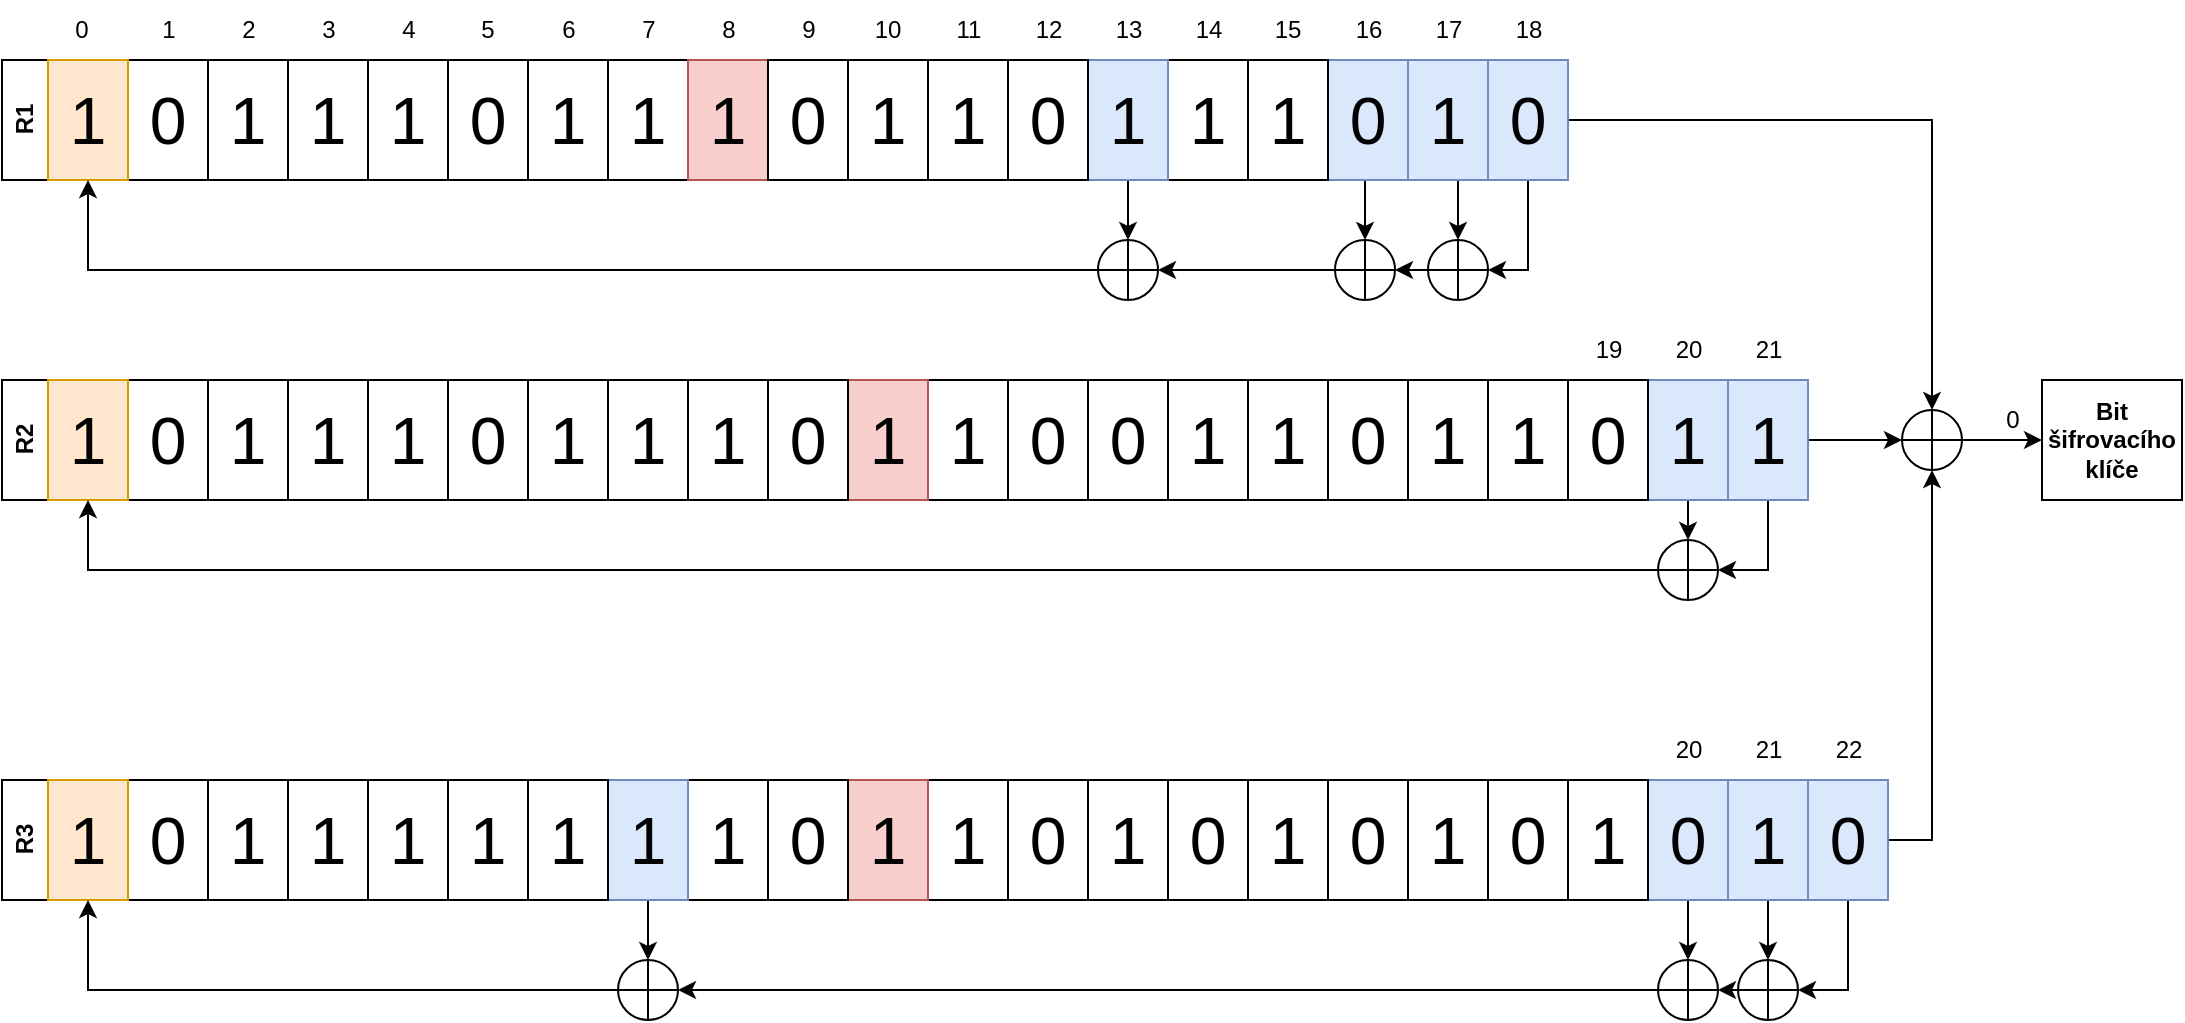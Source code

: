 <mxfile version="23.1.3" type="device">
  <diagram name="Stránka-1" id="olOWt7uCHdRaO86nPjoj">
    <mxGraphModel dx="1434" dy="759" grid="1" gridSize="10" guides="1" tooltips="1" connect="1" arrows="1" fold="1" page="1" pageScale="1" pageWidth="827" pageHeight="1169" math="0" shadow="0">
      <root>
        <mxCell id="0" />
        <mxCell id="1" parent="0" />
        <mxCell id="4GWG__iaIDDm-0D2_337-187" style="edgeStyle=orthogonalEdgeStyle;rounded=0;orthogonalLoop=1;jettySize=auto;html=1;exitX=1;exitY=0.5;exitDx=0;exitDy=0;entryX=0;entryY=0.5;entryDx=0;entryDy=0;" parent="1" source="4GWG__iaIDDm-0D2_337-28" target="4GWG__iaIDDm-0D2_337-184" edge="1">
          <mxGeometry relative="1" as="geometry" />
        </mxCell>
        <mxCell id="4GWG__iaIDDm-0D2_337-28" value="R2" style="swimlane;horizontal=0;whiteSpace=wrap;html=1;container=0;" parent="1" vertex="1">
          <mxGeometry x="180" y="550" width="900" height="60" as="geometry" />
        </mxCell>
        <mxCell id="4GWG__iaIDDm-0D2_337-46" value="0" style="rounded=0;whiteSpace=wrap;html=1;fontSize=33;container=0;" parent="1" vertex="1">
          <mxGeometry x="243" y="550" width="40" height="60" as="geometry" />
        </mxCell>
        <mxCell id="4GWG__iaIDDm-0D2_337-47" value="1" style="rounded=0;whiteSpace=wrap;html=1;fontSize=33;container=0;" parent="1" vertex="1">
          <mxGeometry x="283" y="550" width="40" height="60" as="geometry" />
        </mxCell>
        <mxCell id="4GWG__iaIDDm-0D2_337-186" style="edgeStyle=orthogonalEdgeStyle;rounded=0;orthogonalLoop=1;jettySize=auto;html=1;exitX=1;exitY=0.5;exitDx=0;exitDy=0;entryX=0.5;entryY=1;entryDx=0;entryDy=0;" parent="1" source="4GWG__iaIDDm-0D2_337-74" target="4GWG__iaIDDm-0D2_337-184" edge="1">
          <mxGeometry relative="1" as="geometry" />
        </mxCell>
        <mxCell id="4GWG__iaIDDm-0D2_337-74" value="R3" style="swimlane;horizontal=0;whiteSpace=wrap;html=1;container=0;" parent="1" vertex="1">
          <mxGeometry x="180" y="750" width="943" height="60" as="geometry" />
        </mxCell>
        <mxCell id="4GWG__iaIDDm-0D2_337-92" value="0" style="rounded=0;whiteSpace=wrap;html=1;fontSize=33;container=0;" parent="1" vertex="1">
          <mxGeometry x="243" y="750" width="40" height="60" as="geometry" />
        </mxCell>
        <mxCell id="4GWG__iaIDDm-0D2_337-93" value="1" style="rounded=0;whiteSpace=wrap;html=1;fontSize=33;container=0;" parent="1" vertex="1">
          <mxGeometry x="283" y="750" width="40" height="60" as="geometry" />
        </mxCell>
        <mxCell id="4GWG__iaIDDm-0D2_337-75" value="1" style="rounded=0;whiteSpace=wrap;html=1;fontSize=33;container=0;fillColor=#ffe6cc;strokeColor=#d79b00;" parent="1" vertex="1">
          <mxGeometry x="203" y="750" width="40" height="60" as="geometry" />
        </mxCell>
        <mxCell id="4GWG__iaIDDm-0D2_337-76" value="1" style="rounded=0;whiteSpace=wrap;html=1;fontSize=33;container=0;" parent="1" vertex="1">
          <mxGeometry x="323" y="750" width="40" height="60" as="geometry" />
        </mxCell>
        <mxCell id="4GWG__iaIDDm-0D2_337-77" value="1" style="rounded=0;whiteSpace=wrap;html=1;fontSize=33;container=0;" parent="1" vertex="1">
          <mxGeometry x="363" y="750" width="40" height="60" as="geometry" />
        </mxCell>
        <mxCell id="4GWG__iaIDDm-0D2_337-175" style="edgeStyle=orthogonalEdgeStyle;rounded=0;orthogonalLoop=1;jettySize=auto;html=1;exitX=0.5;exitY=1;exitDx=0;exitDy=0;entryX=0.5;entryY=0;entryDx=0;entryDy=0;" parent="1" source="4GWG__iaIDDm-0D2_337-78" target="4GWG__iaIDDm-0D2_337-172" edge="1">
          <mxGeometry relative="1" as="geometry" />
        </mxCell>
        <mxCell id="4GWG__iaIDDm-0D2_337-78" value="1" style="rounded=0;whiteSpace=wrap;html=1;fontSize=33;container=0;fillColor=#dae8fc;strokeColor=#6c8ebf;" parent="1" vertex="1">
          <mxGeometry x="483" y="750" width="40" height="60" as="geometry" />
        </mxCell>
        <mxCell id="4GWG__iaIDDm-0D2_337-79" value="1" style="rounded=0;whiteSpace=wrap;html=1;fontSize=33;container=0;" parent="1" vertex="1">
          <mxGeometry x="443" y="750" width="40" height="60" as="geometry" />
        </mxCell>
        <mxCell id="4GWG__iaIDDm-0D2_337-80" value="1" style="rounded=0;whiteSpace=wrap;html=1;fontSize=33;container=0;" parent="1" vertex="1">
          <mxGeometry x="403" y="750" width="40" height="60" as="geometry" />
        </mxCell>
        <mxCell id="4GWG__iaIDDm-0D2_337-81" value="1" style="rounded=0;whiteSpace=wrap;html=1;fontSize=33;container=0;fillColor=none;strokeColor=none;" parent="1" vertex="1">
          <mxGeometry x="523" y="750" width="40" height="60" as="geometry" />
        </mxCell>
        <mxCell id="4GWG__iaIDDm-0D2_337-82" value="1" style="rounded=0;whiteSpace=wrap;html=1;fontSize=33;container=0;" parent="1" vertex="1">
          <mxGeometry x="643" y="750" width="40" height="60" as="geometry" />
        </mxCell>
        <mxCell id="4GWG__iaIDDm-0D2_337-83" value="1" style="rounded=0;whiteSpace=wrap;html=1;fontSize=33;container=0;fillColor=#f8cecc;strokeColor=#b85450;" parent="1" vertex="1">
          <mxGeometry x="603" y="750" width="40" height="60" as="geometry" />
        </mxCell>
        <mxCell id="4GWG__iaIDDm-0D2_337-84" value="0" style="rounded=0;whiteSpace=wrap;html=1;fontSize=33;container=0;" parent="1" vertex="1">
          <mxGeometry x="563" y="750" width="40" height="60" as="geometry" />
        </mxCell>
        <mxCell id="4GWG__iaIDDm-0D2_337-85" value="0" style="rounded=0;whiteSpace=wrap;html=1;fontSize=33;container=0;" parent="1" vertex="1">
          <mxGeometry x="923" y="750" width="40" height="60" as="geometry" />
        </mxCell>
        <mxCell id="4GWG__iaIDDm-0D2_337-86" value="1" style="rounded=0;whiteSpace=wrap;html=1;fontSize=33;container=0;" parent="1" vertex="1">
          <mxGeometry x="883" y="750" width="40" height="60" as="geometry" />
        </mxCell>
        <mxCell id="4GWG__iaIDDm-0D2_337-87" value="0" style="rounded=0;whiteSpace=wrap;html=1;fontSize=33;container=0;" parent="1" vertex="1">
          <mxGeometry x="843" y="750" width="40" height="60" as="geometry" />
        </mxCell>
        <mxCell id="4GWG__iaIDDm-0D2_337-88" value="1" style="rounded=0;whiteSpace=wrap;html=1;fontSize=33;container=0;" parent="1" vertex="1">
          <mxGeometry x="803" y="750" width="40" height="60" as="geometry" />
        </mxCell>
        <mxCell id="4GWG__iaIDDm-0D2_337-89" value="0" style="rounded=0;whiteSpace=wrap;html=1;fontSize=33;container=0;" parent="1" vertex="1">
          <mxGeometry x="763" y="750" width="40" height="60" as="geometry" />
        </mxCell>
        <mxCell id="4GWG__iaIDDm-0D2_337-90" value="1" style="rounded=0;whiteSpace=wrap;html=1;fontSize=33;container=0;" parent="1" vertex="1">
          <mxGeometry x="723" y="750" width="40" height="60" as="geometry" />
        </mxCell>
        <mxCell id="4GWG__iaIDDm-0D2_337-91" value="0" style="rounded=0;whiteSpace=wrap;html=1;fontSize=33;container=0;" parent="1" vertex="1">
          <mxGeometry x="683" y="750" width="40" height="60" as="geometry" />
        </mxCell>
        <mxCell id="4GWG__iaIDDm-0D2_337-188" style="edgeStyle=orthogonalEdgeStyle;rounded=0;orthogonalLoop=1;jettySize=auto;html=1;exitX=1;exitY=0.5;exitDx=0;exitDy=0;entryX=0.5;entryY=0;entryDx=0;entryDy=0;" parent="1" source="4GWG__iaIDDm-0D2_337-5" target="4GWG__iaIDDm-0D2_337-184" edge="1">
          <mxGeometry relative="1" as="geometry" />
        </mxCell>
        <mxCell id="4GWG__iaIDDm-0D2_337-5" value="R1" style="swimlane;horizontal=0;whiteSpace=wrap;html=1;container=0;" parent="1" vertex="1">
          <mxGeometry x="180" y="390" width="780" height="60" as="geometry" />
        </mxCell>
        <mxCell id="4GWG__iaIDDm-0D2_337-10" value="0" style="rounded=0;whiteSpace=wrap;html=1;fontSize=33;container=0;" parent="1" vertex="1">
          <mxGeometry x="243" y="390" width="40" height="60" as="geometry" />
        </mxCell>
        <mxCell id="4GWG__iaIDDm-0D2_337-11" value="1" style="rounded=0;whiteSpace=wrap;html=1;fontSize=33;container=0;" parent="1" vertex="1">
          <mxGeometry x="283" y="390" width="40" height="60" as="geometry" />
        </mxCell>
        <mxCell id="4GWG__iaIDDm-0D2_337-9" value="1" style="rounded=0;whiteSpace=wrap;html=1;fontSize=33;container=0;fillColor=#ffe6cc;strokeColor=#d79b00;" parent="1" vertex="1">
          <mxGeometry x="203" y="390" width="40" height="60" as="geometry" />
        </mxCell>
        <mxCell id="4GWG__iaIDDm-0D2_337-12" value="1" style="rounded=0;whiteSpace=wrap;html=1;fontSize=33;container=0;" parent="1" vertex="1">
          <mxGeometry x="323" y="390" width="40" height="60" as="geometry" />
        </mxCell>
        <mxCell id="4GWG__iaIDDm-0D2_337-13" value="1" style="rounded=0;whiteSpace=wrap;html=1;fontSize=33;container=0;" parent="1" vertex="1">
          <mxGeometry x="363" y="390" width="40" height="60" as="geometry" />
        </mxCell>
        <mxCell id="4GWG__iaIDDm-0D2_337-14" value="1" style="rounded=0;whiteSpace=wrap;html=1;fontSize=33;container=0;" parent="1" vertex="1">
          <mxGeometry x="483" y="390" width="40" height="60" as="geometry" />
        </mxCell>
        <mxCell id="4GWG__iaIDDm-0D2_337-15" value="1" style="rounded=0;whiteSpace=wrap;html=1;fontSize=33;container=0;" parent="1" vertex="1">
          <mxGeometry x="443" y="390" width="40" height="60" as="geometry" />
        </mxCell>
        <mxCell id="4GWG__iaIDDm-0D2_337-16" value="0" style="rounded=0;whiteSpace=wrap;html=1;fontSize=33;container=0;" parent="1" vertex="1">
          <mxGeometry x="403" y="390" width="40" height="60" as="geometry" />
        </mxCell>
        <mxCell id="4GWG__iaIDDm-0D2_337-17" value="1" style="rounded=0;whiteSpace=wrap;html=1;fontSize=33;container=0;fillColor=#f8cecc;strokeColor=#b85450;" parent="1" vertex="1">
          <mxGeometry x="523" y="390" width="40" height="60" as="geometry" />
        </mxCell>
        <mxCell id="4GWG__iaIDDm-0D2_337-18" value="1" style="rounded=0;whiteSpace=wrap;html=1;fontSize=33;container=0;" parent="1" vertex="1">
          <mxGeometry x="643" y="390" width="40" height="60" as="geometry" />
        </mxCell>
        <mxCell id="4GWG__iaIDDm-0D2_337-19" value="1" style="rounded=0;whiteSpace=wrap;html=1;fontSize=33;fillColor=none;strokeColor=default;container=0;" parent="1" vertex="1">
          <mxGeometry x="603" y="390" width="40" height="60" as="geometry" />
        </mxCell>
        <mxCell id="4GWG__iaIDDm-0D2_337-20" value="0" style="rounded=0;whiteSpace=wrap;html=1;fontSize=33;container=0;" parent="1" vertex="1">
          <mxGeometry x="563" y="390" width="40" height="60" as="geometry" />
        </mxCell>
        <mxCell id="4GWG__iaIDDm-0D2_337-159" style="edgeStyle=orthogonalEdgeStyle;rounded=0;orthogonalLoop=1;jettySize=auto;html=1;exitX=0.5;exitY=1;exitDx=0;exitDy=0;entryX=1;entryY=0.5;entryDx=0;entryDy=0;" parent="1" source="4GWG__iaIDDm-0D2_337-21" target="4GWG__iaIDDm-0D2_337-154" edge="1">
          <mxGeometry relative="1" as="geometry">
            <Array as="points">
              <mxPoint x="943" y="495" />
            </Array>
          </mxGeometry>
        </mxCell>
        <mxCell id="4GWG__iaIDDm-0D2_337-21" value="0" style="rounded=0;whiteSpace=wrap;html=1;fontSize=33;container=0;fillColor=#dae8fc;strokeColor=#6c8ebf;" parent="1" vertex="1">
          <mxGeometry x="923" y="390" width="40" height="60" as="geometry" />
        </mxCell>
        <mxCell id="4GWG__iaIDDm-0D2_337-158" style="edgeStyle=orthogonalEdgeStyle;rounded=0;orthogonalLoop=1;jettySize=auto;html=1;exitX=0.5;exitY=1;exitDx=0;exitDy=0;entryX=0.5;entryY=0;entryDx=0;entryDy=0;" parent="1" source="4GWG__iaIDDm-0D2_337-22" target="4GWG__iaIDDm-0D2_337-154" edge="1">
          <mxGeometry relative="1" as="geometry" />
        </mxCell>
        <mxCell id="4GWG__iaIDDm-0D2_337-22" value="1" style="rounded=0;whiteSpace=wrap;html=1;fontSize=33;container=0;fillColor=#dae8fc;strokeColor=#6c8ebf;" parent="1" vertex="1">
          <mxGeometry x="883" y="390" width="40" height="60" as="geometry" />
        </mxCell>
        <mxCell id="4GWG__iaIDDm-0D2_337-183" style="edgeStyle=orthogonalEdgeStyle;rounded=0;orthogonalLoop=1;jettySize=auto;html=1;exitX=0.5;exitY=1;exitDx=0;exitDy=0;entryX=0.5;entryY=0;entryDx=0;entryDy=0;" parent="1" source="4GWG__iaIDDm-0D2_337-23" target="4GWG__iaIDDm-0D2_337-155" edge="1">
          <mxGeometry relative="1" as="geometry" />
        </mxCell>
        <mxCell id="4GWG__iaIDDm-0D2_337-23" value="0" style="rounded=0;whiteSpace=wrap;html=1;fontSize=33;container=0;fillColor=#dae8fc;strokeColor=#6c8ebf;" parent="1" vertex="1">
          <mxGeometry x="843" y="390" width="40" height="60" as="geometry" />
        </mxCell>
        <mxCell id="4GWG__iaIDDm-0D2_337-24" value="1" style="rounded=0;whiteSpace=wrap;html=1;fontSize=33;container=0;" parent="1" vertex="1">
          <mxGeometry x="803" y="390" width="40" height="60" as="geometry" />
        </mxCell>
        <mxCell id="4GWG__iaIDDm-0D2_337-25" value="1" style="rounded=0;whiteSpace=wrap;html=1;fontSize=33;container=0;" parent="1" vertex="1">
          <mxGeometry x="763" y="390" width="40" height="60" as="geometry" />
        </mxCell>
        <mxCell id="4GWG__iaIDDm-0D2_337-182" style="edgeStyle=orthogonalEdgeStyle;rounded=0;orthogonalLoop=1;jettySize=auto;html=1;exitX=0.5;exitY=1;exitDx=0;exitDy=0;entryX=0.5;entryY=0;entryDx=0;entryDy=0;" parent="1" source="4GWG__iaIDDm-0D2_337-26" target="4GWG__iaIDDm-0D2_337-153" edge="1">
          <mxGeometry relative="1" as="geometry" />
        </mxCell>
        <mxCell id="4GWG__iaIDDm-0D2_337-26" value="1" style="rounded=0;whiteSpace=wrap;html=1;fontSize=33;container=0;fillColor=#dae8fc;strokeColor=#6c8ebf;" parent="1" vertex="1">
          <mxGeometry x="723" y="390" width="40" height="60" as="geometry" />
        </mxCell>
        <mxCell id="4GWG__iaIDDm-0D2_337-27" value="0" style="rounded=0;whiteSpace=wrap;html=1;fontSize=33;container=0;" parent="1" vertex="1">
          <mxGeometry x="683" y="390" width="40" height="60" as="geometry" />
        </mxCell>
        <mxCell id="4GWG__iaIDDm-0D2_337-29" value="1" style="rounded=0;whiteSpace=wrap;html=1;fontSize=33;container=0;fillColor=#ffe6cc;strokeColor=#d79b00;" parent="1" vertex="1">
          <mxGeometry x="203" y="550" width="40" height="60" as="geometry" />
        </mxCell>
        <mxCell id="4GWG__iaIDDm-0D2_337-30" value="1" style="rounded=0;whiteSpace=wrap;html=1;fontSize=33;container=0;" parent="1" vertex="1">
          <mxGeometry x="323" y="550" width="40" height="60" as="geometry" />
        </mxCell>
        <mxCell id="4GWG__iaIDDm-0D2_337-31" value="1" style="rounded=0;whiteSpace=wrap;html=1;fontSize=33;container=0;" parent="1" vertex="1">
          <mxGeometry x="363" y="550" width="40" height="60" as="geometry" />
        </mxCell>
        <mxCell id="4GWG__iaIDDm-0D2_337-32" value="1" style="rounded=0;whiteSpace=wrap;html=1;fontSize=33;container=0;" parent="1" vertex="1">
          <mxGeometry x="483" y="550" width="40" height="60" as="geometry" />
        </mxCell>
        <mxCell id="4GWG__iaIDDm-0D2_337-33" value="1" style="rounded=0;whiteSpace=wrap;html=1;fontSize=33;container=0;" parent="1" vertex="1">
          <mxGeometry x="443" y="550" width="40" height="60" as="geometry" />
        </mxCell>
        <mxCell id="4GWG__iaIDDm-0D2_337-34" value="0" style="rounded=0;whiteSpace=wrap;html=1;fontSize=33;container=0;" parent="1" vertex="1">
          <mxGeometry x="403" y="550" width="40" height="60" as="geometry" />
        </mxCell>
        <mxCell id="4GWG__iaIDDm-0D2_337-35" value="1" style="rounded=0;whiteSpace=wrap;html=1;fontSize=33;fillColor=none;strokeColor=none;container=0;" parent="1" vertex="1">
          <mxGeometry x="523" y="550" width="40" height="60" as="geometry" />
        </mxCell>
        <mxCell id="4GWG__iaIDDm-0D2_337-36" value="1" style="rounded=0;whiteSpace=wrap;html=1;fontSize=33;container=0;" parent="1" vertex="1">
          <mxGeometry x="643" y="550" width="40" height="60" as="geometry" />
        </mxCell>
        <mxCell id="4GWG__iaIDDm-0D2_337-37" value="1" style="rounded=0;whiteSpace=wrap;html=1;fontSize=33;container=0;fillColor=#f8cecc;strokeColor=#b85450;" parent="1" vertex="1">
          <mxGeometry x="603" y="550" width="40" height="60" as="geometry" />
        </mxCell>
        <mxCell id="4GWG__iaIDDm-0D2_337-38" value="0" style="rounded=0;whiteSpace=wrap;html=1;fontSize=33;container=0;" parent="1" vertex="1">
          <mxGeometry x="563" y="550" width="40" height="60" as="geometry" />
        </mxCell>
        <mxCell id="4GWG__iaIDDm-0D2_337-39" value="1" style="rounded=0;whiteSpace=wrap;html=1;fontSize=33;container=0;" parent="1" vertex="1">
          <mxGeometry x="923" y="550" width="40" height="60" as="geometry" />
        </mxCell>
        <mxCell id="4GWG__iaIDDm-0D2_337-40" value="1" style="rounded=0;whiteSpace=wrap;html=1;fontSize=33;container=0;" parent="1" vertex="1">
          <mxGeometry x="883" y="550" width="40" height="60" as="geometry" />
        </mxCell>
        <mxCell id="4GWG__iaIDDm-0D2_337-41" value="0" style="rounded=0;whiteSpace=wrap;html=1;fontSize=33;container=0;" parent="1" vertex="1">
          <mxGeometry x="843" y="550" width="40" height="60" as="geometry" />
        </mxCell>
        <mxCell id="4GWG__iaIDDm-0D2_337-42" value="1" style="rounded=0;whiteSpace=wrap;html=1;fontSize=33;container=0;" parent="1" vertex="1">
          <mxGeometry x="803" y="550" width="40" height="60" as="geometry" />
        </mxCell>
        <mxCell id="4GWG__iaIDDm-0D2_337-43" value="1" style="rounded=0;whiteSpace=wrap;html=1;fontSize=33;container=0;" parent="1" vertex="1">
          <mxGeometry x="763" y="550" width="40" height="60" as="geometry" />
        </mxCell>
        <mxCell id="4GWG__iaIDDm-0D2_337-44" value="0" style="rounded=0;whiteSpace=wrap;html=1;fontSize=33;container=0;" parent="1" vertex="1">
          <mxGeometry x="723" y="550" width="40" height="60" as="geometry" />
        </mxCell>
        <mxCell id="4GWG__iaIDDm-0D2_337-45" value="0" style="rounded=0;whiteSpace=wrap;html=1;fontSize=33;container=0;" parent="1" vertex="1">
          <mxGeometry x="683" y="550" width="40" height="60" as="geometry" />
        </mxCell>
        <mxCell id="4GWG__iaIDDm-0D2_337-163" style="edgeStyle=orthogonalEdgeStyle;rounded=0;orthogonalLoop=1;jettySize=auto;html=1;exitX=0.5;exitY=1;exitDx=0;exitDy=0;entryX=1;entryY=0.5;entryDx=0;entryDy=0;" parent="1" source="4GWG__iaIDDm-0D2_337-119" target="4GWG__iaIDDm-0D2_337-161" edge="1">
          <mxGeometry relative="1" as="geometry" />
        </mxCell>
        <mxCell id="4GWG__iaIDDm-0D2_337-119" value="1" style="rounded=0;whiteSpace=wrap;html=1;fontSize=33;container=0;fillColor=#dae8fc;strokeColor=#6c8ebf;" parent="1" vertex="1">
          <mxGeometry x="1043" y="550" width="40" height="60" as="geometry" />
        </mxCell>
        <mxCell id="4GWG__iaIDDm-0D2_337-162" style="edgeStyle=orthogonalEdgeStyle;rounded=0;orthogonalLoop=1;jettySize=auto;html=1;exitX=0.5;exitY=1;exitDx=0;exitDy=0;entryX=0.5;entryY=0;entryDx=0;entryDy=0;" parent="1" source="4GWG__iaIDDm-0D2_337-118" target="4GWG__iaIDDm-0D2_337-161" edge="1">
          <mxGeometry relative="1" as="geometry" />
        </mxCell>
        <mxCell id="4GWG__iaIDDm-0D2_337-118" value="1" style="rounded=0;whiteSpace=wrap;html=1;fontSize=33;container=0;fillColor=#dae8fc;strokeColor=#6c8ebf;" parent="1" vertex="1">
          <mxGeometry x="1003" y="550" width="40" height="60" as="geometry" />
        </mxCell>
        <mxCell id="4GWG__iaIDDm-0D2_337-120" value="0" style="rounded=0;whiteSpace=wrap;html=1;fontSize=33;container=0;" parent="1" vertex="1">
          <mxGeometry x="963" y="550" width="40" height="60" as="geometry" />
        </mxCell>
        <mxCell id="4GWG__iaIDDm-0D2_337-170" value="" style="edgeStyle=orthogonalEdgeStyle;rounded=0;orthogonalLoop=1;jettySize=auto;html=1;" parent="1" source="4GWG__iaIDDm-0D2_337-121" target="4GWG__iaIDDm-0D2_337-168" edge="1">
          <mxGeometry relative="1" as="geometry" />
        </mxCell>
        <mxCell id="4GWG__iaIDDm-0D2_337-121" value="0" style="rounded=0;whiteSpace=wrap;html=1;fontSize=33;container=0;fillColor=#dae8fc;strokeColor=#6c8ebf;" parent="1" vertex="1">
          <mxGeometry x="1003" y="750" width="40" height="60" as="geometry" />
        </mxCell>
        <mxCell id="4GWG__iaIDDm-0D2_337-122" value="1" style="rounded=0;whiteSpace=wrap;html=1;fontSize=33;container=0;" parent="1" vertex="1">
          <mxGeometry x="963" y="750" width="40" height="60" as="geometry" />
        </mxCell>
        <mxCell id="4GWG__iaIDDm-0D2_337-167" style="edgeStyle=orthogonalEdgeStyle;rounded=0;orthogonalLoop=1;jettySize=auto;html=1;exitX=0.5;exitY=1;exitDx=0;exitDy=0;entryX=0.5;entryY=0;entryDx=0;entryDy=0;" parent="1" source="4GWG__iaIDDm-0D2_337-123" target="4GWG__iaIDDm-0D2_337-165" edge="1">
          <mxGeometry relative="1" as="geometry" />
        </mxCell>
        <mxCell id="4GWG__iaIDDm-0D2_337-123" value="1" style="rounded=0;whiteSpace=wrap;html=1;fontSize=33;container=0;fillColor=#dae8fc;strokeColor=#6c8ebf;" parent="1" vertex="1">
          <mxGeometry x="1043" y="750" width="40" height="60" as="geometry" />
        </mxCell>
        <mxCell id="4GWG__iaIDDm-0D2_337-185" style="edgeStyle=orthogonalEdgeStyle;rounded=0;orthogonalLoop=1;jettySize=auto;html=1;exitX=0.5;exitY=1;exitDx=0;exitDy=0;entryX=1;entryY=0.5;entryDx=0;entryDy=0;" parent="1" source="4GWG__iaIDDm-0D2_337-124" target="4GWG__iaIDDm-0D2_337-165" edge="1">
          <mxGeometry relative="1" as="geometry" />
        </mxCell>
        <mxCell id="4GWG__iaIDDm-0D2_337-124" value="0" style="rounded=0;whiteSpace=wrap;html=1;fontSize=33;container=0;fillColor=#dae8fc;strokeColor=#6c8ebf;" parent="1" vertex="1">
          <mxGeometry x="1083" y="750" width="40" height="60" as="geometry" />
        </mxCell>
        <mxCell id="4GWG__iaIDDm-0D2_337-128" value="0" style="text;html=1;strokeColor=none;fillColor=none;align=center;verticalAlign=middle;whiteSpace=wrap;rounded=0;flipH=0;flipV=0;rotation=0;" parent="1" vertex="1">
          <mxGeometry x="210.25" y="360" width="20" height="30" as="geometry" />
        </mxCell>
        <mxCell id="4GWG__iaIDDm-0D2_337-129" value="1" style="text;html=1;strokeColor=none;fillColor=none;align=center;verticalAlign=middle;whiteSpace=wrap;rounded=0;flipH=0;flipV=0;rotation=0;" parent="1" vertex="1">
          <mxGeometry x="246.5" y="360" width="33" height="30" as="geometry" />
        </mxCell>
        <mxCell id="4GWG__iaIDDm-0D2_337-131" value="2" style="text;html=1;strokeColor=none;fillColor=none;align=center;verticalAlign=middle;whiteSpace=wrap;rounded=0;flipH=0;flipV=0;rotation=0;" parent="1" vertex="1">
          <mxGeometry x="286.5" y="360" width="33" height="30" as="geometry" />
        </mxCell>
        <mxCell id="4GWG__iaIDDm-0D2_337-132" value="3" style="text;html=1;strokeColor=none;fillColor=none;align=center;verticalAlign=middle;whiteSpace=wrap;rounded=0;flipH=0;flipV=0;rotation=0;" parent="1" vertex="1">
          <mxGeometry x="326.5" y="360" width="33" height="30" as="geometry" />
        </mxCell>
        <mxCell id="4GWG__iaIDDm-0D2_337-133" value="4" style="text;html=1;strokeColor=none;fillColor=none;align=center;verticalAlign=middle;whiteSpace=wrap;rounded=0;flipH=0;flipV=0;rotation=0;" parent="1" vertex="1">
          <mxGeometry x="366.5" y="360" width="33" height="30" as="geometry" />
        </mxCell>
        <mxCell id="4GWG__iaIDDm-0D2_337-134" value="5" style="text;html=1;strokeColor=none;fillColor=none;align=center;verticalAlign=middle;whiteSpace=wrap;rounded=0;flipH=0;flipV=0;rotation=0;" parent="1" vertex="1">
          <mxGeometry x="413" y="360" width="20" height="30" as="geometry" />
        </mxCell>
        <mxCell id="4GWG__iaIDDm-0D2_337-135" value="6" style="text;html=1;strokeColor=none;fillColor=none;align=center;verticalAlign=middle;whiteSpace=wrap;rounded=0;flipH=0;flipV=0;rotation=0;" parent="1" vertex="1">
          <mxGeometry x="446.5" y="360" width="33" height="30" as="geometry" />
        </mxCell>
        <mxCell id="4GWG__iaIDDm-0D2_337-136" value="7" style="text;html=1;strokeColor=none;fillColor=none;align=center;verticalAlign=middle;whiteSpace=wrap;rounded=0;flipH=0;flipV=0;rotation=0;" parent="1" vertex="1">
          <mxGeometry x="486.5" y="360" width="33" height="30" as="geometry" />
        </mxCell>
        <mxCell id="4GWG__iaIDDm-0D2_337-137" value="8" style="text;html=1;strokeColor=none;fillColor=none;align=center;verticalAlign=middle;whiteSpace=wrap;rounded=0;flipH=0;flipV=0;rotation=0;" parent="1" vertex="1">
          <mxGeometry x="526.5" y="360" width="33" height="30" as="geometry" />
        </mxCell>
        <mxCell id="4GWG__iaIDDm-0D2_337-138" value="9" style="text;html=1;strokeColor=none;fillColor=none;align=center;verticalAlign=middle;whiteSpace=wrap;rounded=0;flipH=0;flipV=0;rotation=0;" parent="1" vertex="1">
          <mxGeometry x="566.5" y="360" width="33" height="30" as="geometry" />
        </mxCell>
        <mxCell id="4GWG__iaIDDm-0D2_337-139" value="10" style="text;html=1;strokeColor=none;fillColor=none;align=center;verticalAlign=middle;whiteSpace=wrap;rounded=0;flipH=0;flipV=0;rotation=0;" parent="1" vertex="1">
          <mxGeometry x="613" y="360" width="20" height="30" as="geometry" />
        </mxCell>
        <mxCell id="4GWG__iaIDDm-0D2_337-140" value="11" style="text;html=1;strokeColor=none;fillColor=none;align=center;verticalAlign=middle;whiteSpace=wrap;rounded=0;flipH=0;flipV=0;rotation=0;" parent="1" vertex="1">
          <mxGeometry x="646.5" y="360" width="33" height="30" as="geometry" />
        </mxCell>
        <mxCell id="4GWG__iaIDDm-0D2_337-141" value="12" style="text;html=1;strokeColor=none;fillColor=none;align=center;verticalAlign=middle;whiteSpace=wrap;rounded=0;flipH=0;flipV=0;rotation=0;" parent="1" vertex="1">
          <mxGeometry x="686.5" y="360" width="33" height="30" as="geometry" />
        </mxCell>
        <mxCell id="4GWG__iaIDDm-0D2_337-142" value="13" style="text;html=1;strokeColor=none;fillColor=none;align=center;verticalAlign=middle;whiteSpace=wrap;rounded=0;flipH=0;flipV=0;rotation=0;" parent="1" vertex="1">
          <mxGeometry x="726.5" y="360" width="33" height="30" as="geometry" />
        </mxCell>
        <mxCell id="4GWG__iaIDDm-0D2_337-143" value="14" style="text;html=1;strokeColor=none;fillColor=none;align=center;verticalAlign=middle;whiteSpace=wrap;rounded=0;flipH=0;flipV=0;rotation=0;" parent="1" vertex="1">
          <mxGeometry x="766.5" y="360" width="33" height="30" as="geometry" />
        </mxCell>
        <mxCell id="4GWG__iaIDDm-0D2_337-144" value="15" style="text;html=1;strokeColor=none;fillColor=none;align=center;verticalAlign=middle;whiteSpace=wrap;rounded=0;flipH=0;flipV=0;rotation=0;" parent="1" vertex="1">
          <mxGeometry x="813" y="360" width="20" height="30" as="geometry" />
        </mxCell>
        <mxCell id="4GWG__iaIDDm-0D2_337-145" value="16" style="text;html=1;strokeColor=none;fillColor=none;align=center;verticalAlign=middle;whiteSpace=wrap;rounded=0;flipH=0;flipV=0;rotation=0;" parent="1" vertex="1">
          <mxGeometry x="846.5" y="360" width="33" height="30" as="geometry" />
        </mxCell>
        <mxCell id="4GWG__iaIDDm-0D2_337-146" value="17" style="text;html=1;strokeColor=none;fillColor=none;align=center;verticalAlign=middle;whiteSpace=wrap;rounded=0;flipH=0;flipV=0;rotation=0;" parent="1" vertex="1">
          <mxGeometry x="886.5" y="360" width="33" height="30" as="geometry" />
        </mxCell>
        <mxCell id="4GWG__iaIDDm-0D2_337-147" value="18" style="text;html=1;strokeColor=none;fillColor=none;align=center;verticalAlign=middle;whiteSpace=wrap;rounded=0;flipH=0;flipV=0;rotation=0;" parent="1" vertex="1">
          <mxGeometry x="927" y="360" width="33" height="30" as="geometry" />
        </mxCell>
        <mxCell id="4GWG__iaIDDm-0D2_337-160" style="edgeStyle=orthogonalEdgeStyle;rounded=0;orthogonalLoop=1;jettySize=auto;html=1;exitX=0;exitY=0.5;exitDx=0;exitDy=0;entryX=0.5;entryY=1;entryDx=0;entryDy=0;" parent="1" source="4GWG__iaIDDm-0D2_337-153" target="4GWG__iaIDDm-0D2_337-9" edge="1">
          <mxGeometry relative="1" as="geometry" />
        </mxCell>
        <mxCell id="4GWG__iaIDDm-0D2_337-153" value="" style="shape=orEllipse;perimeter=ellipsePerimeter;whiteSpace=wrap;html=1;backgroundOutline=1;" parent="1" vertex="1">
          <mxGeometry x="728" y="480" width="30" height="30" as="geometry" />
        </mxCell>
        <mxCell id="4GWG__iaIDDm-0D2_337-156" style="edgeStyle=orthogonalEdgeStyle;rounded=0;orthogonalLoop=1;jettySize=auto;html=1;exitX=0;exitY=0.5;exitDx=0;exitDy=0;entryX=1;entryY=0.5;entryDx=0;entryDy=0;" parent="1" source="4GWG__iaIDDm-0D2_337-154" target="4GWG__iaIDDm-0D2_337-155" edge="1">
          <mxGeometry relative="1" as="geometry" />
        </mxCell>
        <mxCell id="4GWG__iaIDDm-0D2_337-154" value="" style="shape=orEllipse;perimeter=ellipsePerimeter;whiteSpace=wrap;html=1;backgroundOutline=1;" parent="1" vertex="1">
          <mxGeometry x="893" y="480" width="30" height="30" as="geometry" />
        </mxCell>
        <mxCell id="4GWG__iaIDDm-0D2_337-157" style="edgeStyle=orthogonalEdgeStyle;rounded=0;orthogonalLoop=1;jettySize=auto;html=1;exitX=0;exitY=0.5;exitDx=0;exitDy=0;entryX=1;entryY=0.5;entryDx=0;entryDy=0;" parent="1" source="4GWG__iaIDDm-0D2_337-155" target="4GWG__iaIDDm-0D2_337-153" edge="1">
          <mxGeometry relative="1" as="geometry" />
        </mxCell>
        <mxCell id="4GWG__iaIDDm-0D2_337-155" value="" style="shape=orEllipse;perimeter=ellipsePerimeter;whiteSpace=wrap;html=1;backgroundOutline=1;" parent="1" vertex="1">
          <mxGeometry x="846.5" y="480" width="30" height="30" as="geometry" />
        </mxCell>
        <mxCell id="4GWG__iaIDDm-0D2_337-164" style="edgeStyle=orthogonalEdgeStyle;rounded=0;orthogonalLoop=1;jettySize=auto;html=1;exitX=0;exitY=0.5;exitDx=0;exitDy=0;entryX=0.5;entryY=1;entryDx=0;entryDy=0;" parent="1" source="4GWG__iaIDDm-0D2_337-161" target="4GWG__iaIDDm-0D2_337-29" edge="1">
          <mxGeometry relative="1" as="geometry" />
        </mxCell>
        <mxCell id="4GWG__iaIDDm-0D2_337-161" value="" style="shape=orEllipse;perimeter=ellipsePerimeter;whiteSpace=wrap;html=1;backgroundOutline=1;" parent="1" vertex="1">
          <mxGeometry x="1008" y="630" width="30" height="30" as="geometry" />
        </mxCell>
        <mxCell id="4GWG__iaIDDm-0D2_337-169" style="edgeStyle=orthogonalEdgeStyle;rounded=0;orthogonalLoop=1;jettySize=auto;html=1;exitX=0;exitY=0.5;exitDx=0;exitDy=0;entryX=1;entryY=0.5;entryDx=0;entryDy=0;" parent="1" source="4GWG__iaIDDm-0D2_337-165" target="4GWG__iaIDDm-0D2_337-168" edge="1">
          <mxGeometry relative="1" as="geometry" />
        </mxCell>
        <mxCell id="4GWG__iaIDDm-0D2_337-165" value="" style="shape=orEllipse;perimeter=ellipsePerimeter;whiteSpace=wrap;html=1;backgroundOutline=1;" parent="1" vertex="1">
          <mxGeometry x="1048" y="840" width="30" height="30" as="geometry" />
        </mxCell>
        <mxCell id="4GWG__iaIDDm-0D2_337-173" style="edgeStyle=orthogonalEdgeStyle;rounded=0;orthogonalLoop=1;jettySize=auto;html=1;exitX=0;exitY=0.5;exitDx=0;exitDy=0;entryX=1;entryY=0.5;entryDx=0;entryDy=0;" parent="1" source="4GWG__iaIDDm-0D2_337-168" target="4GWG__iaIDDm-0D2_337-172" edge="1">
          <mxGeometry relative="1" as="geometry" />
        </mxCell>
        <mxCell id="4GWG__iaIDDm-0D2_337-168" value="" style="shape=orEllipse;perimeter=ellipsePerimeter;whiteSpace=wrap;html=1;backgroundOutline=1;" parent="1" vertex="1">
          <mxGeometry x="1008" y="840" width="30" height="30" as="geometry" />
        </mxCell>
        <mxCell id="4GWG__iaIDDm-0D2_337-174" style="edgeStyle=orthogonalEdgeStyle;rounded=0;orthogonalLoop=1;jettySize=auto;html=1;exitX=0;exitY=0.5;exitDx=0;exitDy=0;" parent="1" source="4GWG__iaIDDm-0D2_337-172" target="4GWG__iaIDDm-0D2_337-75" edge="1">
          <mxGeometry relative="1" as="geometry" />
        </mxCell>
        <mxCell id="4GWG__iaIDDm-0D2_337-172" value="" style="shape=orEllipse;perimeter=ellipsePerimeter;whiteSpace=wrap;html=1;backgroundOutline=1;" parent="1" vertex="1">
          <mxGeometry x="488" y="840" width="30" height="30" as="geometry" />
        </mxCell>
        <mxCell id="4GWG__iaIDDm-0D2_337-176" value="19" style="text;html=1;strokeColor=none;fillColor=none;align=center;verticalAlign=middle;whiteSpace=wrap;rounded=0;flipH=0;flipV=0;rotation=0;" parent="1" vertex="1">
          <mxGeometry x="966.5" y="520" width="33" height="30" as="geometry" />
        </mxCell>
        <mxCell id="4GWG__iaIDDm-0D2_337-177" value="20" style="text;html=1;strokeColor=none;fillColor=none;align=center;verticalAlign=middle;whiteSpace=wrap;rounded=0;flipH=0;flipV=0;rotation=0;" parent="1" vertex="1">
          <mxGeometry x="1006.5" y="520" width="33" height="30" as="geometry" />
        </mxCell>
        <mxCell id="4GWG__iaIDDm-0D2_337-178" value="21" style="text;html=1;strokeColor=none;fillColor=none;align=center;verticalAlign=middle;whiteSpace=wrap;rounded=0;flipH=0;flipV=0;rotation=0;" parent="1" vertex="1">
          <mxGeometry x="1047" y="520" width="33" height="30" as="geometry" />
        </mxCell>
        <mxCell id="4GWG__iaIDDm-0D2_337-179" value="20" style="text;html=1;strokeColor=none;fillColor=none;align=center;verticalAlign=middle;whiteSpace=wrap;rounded=0;flipH=0;flipV=0;rotation=0;" parent="1" vertex="1">
          <mxGeometry x="1006.5" y="720" width="33" height="30" as="geometry" />
        </mxCell>
        <mxCell id="4GWG__iaIDDm-0D2_337-180" value="21" style="text;html=1;strokeColor=none;fillColor=none;align=center;verticalAlign=middle;whiteSpace=wrap;rounded=0;flipH=0;flipV=0;rotation=0;" parent="1" vertex="1">
          <mxGeometry x="1046.5" y="720" width="33" height="30" as="geometry" />
        </mxCell>
        <mxCell id="4GWG__iaIDDm-0D2_337-181" value="22" style="text;html=1;strokeColor=none;fillColor=none;align=center;verticalAlign=middle;whiteSpace=wrap;rounded=0;flipH=0;flipV=0;rotation=0;" parent="1" vertex="1">
          <mxGeometry x="1087" y="720" width="33" height="30" as="geometry" />
        </mxCell>
        <mxCell id="4GWG__iaIDDm-0D2_337-189" style="edgeStyle=orthogonalEdgeStyle;rounded=0;orthogonalLoop=1;jettySize=auto;html=1;exitX=1;exitY=0.5;exitDx=0;exitDy=0;entryX=0;entryY=0.5;entryDx=0;entryDy=0;" parent="1" source="4GWG__iaIDDm-0D2_337-184" edge="1" target="4GWG__iaIDDm-0D2_337-190">
          <mxGeometry relative="1" as="geometry">
            <mxPoint x="1310" y="579.667" as="targetPoint" />
          </mxGeometry>
        </mxCell>
        <mxCell id="4GWG__iaIDDm-0D2_337-184" value="" style="shape=orEllipse;perimeter=ellipsePerimeter;whiteSpace=wrap;html=1;backgroundOutline=1;" parent="1" vertex="1">
          <mxGeometry x="1130" y="565" width="30" height="30" as="geometry" />
        </mxCell>
        <mxCell id="4GWG__iaIDDm-0D2_337-190" value="&lt;b&gt;Bit šifrovacího klíče&lt;/b&gt;" style="whiteSpace=wrap;html=1;" parent="1" vertex="1">
          <mxGeometry x="1200" y="550" width="70" height="60" as="geometry" />
        </mxCell>
        <mxCell id="4GWG__iaIDDm-0D2_337-191" value="0" style="text;html=1;align=center;verticalAlign=middle;resizable=0;points=[];autosize=1;strokeColor=none;fillColor=none;" parent="1" vertex="1">
          <mxGeometry x="1170" y="555" width="30" height="30" as="geometry" />
        </mxCell>
      </root>
    </mxGraphModel>
  </diagram>
</mxfile>
